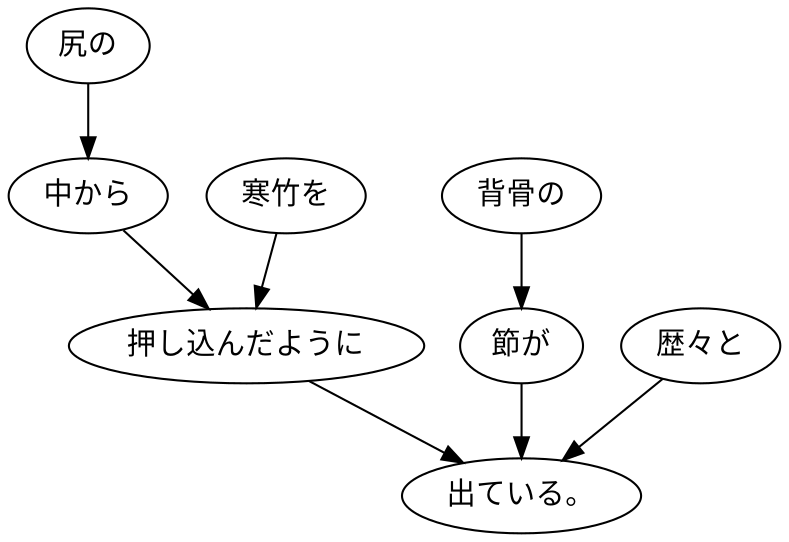 digraph graph4444 {
	node0 [label="尻の"];
	node1 [label="中から"];
	node2 [label="寒竹を"];
	node3 [label="押し込んだように"];
	node4 [label="背骨の"];
	node5 [label="節が"];
	node6 [label="歴々と"];
	node7 [label="出ている。"];
	node0 -> node1;
	node1 -> node3;
	node2 -> node3;
	node3 -> node7;
	node4 -> node5;
	node5 -> node7;
	node6 -> node7;
}

